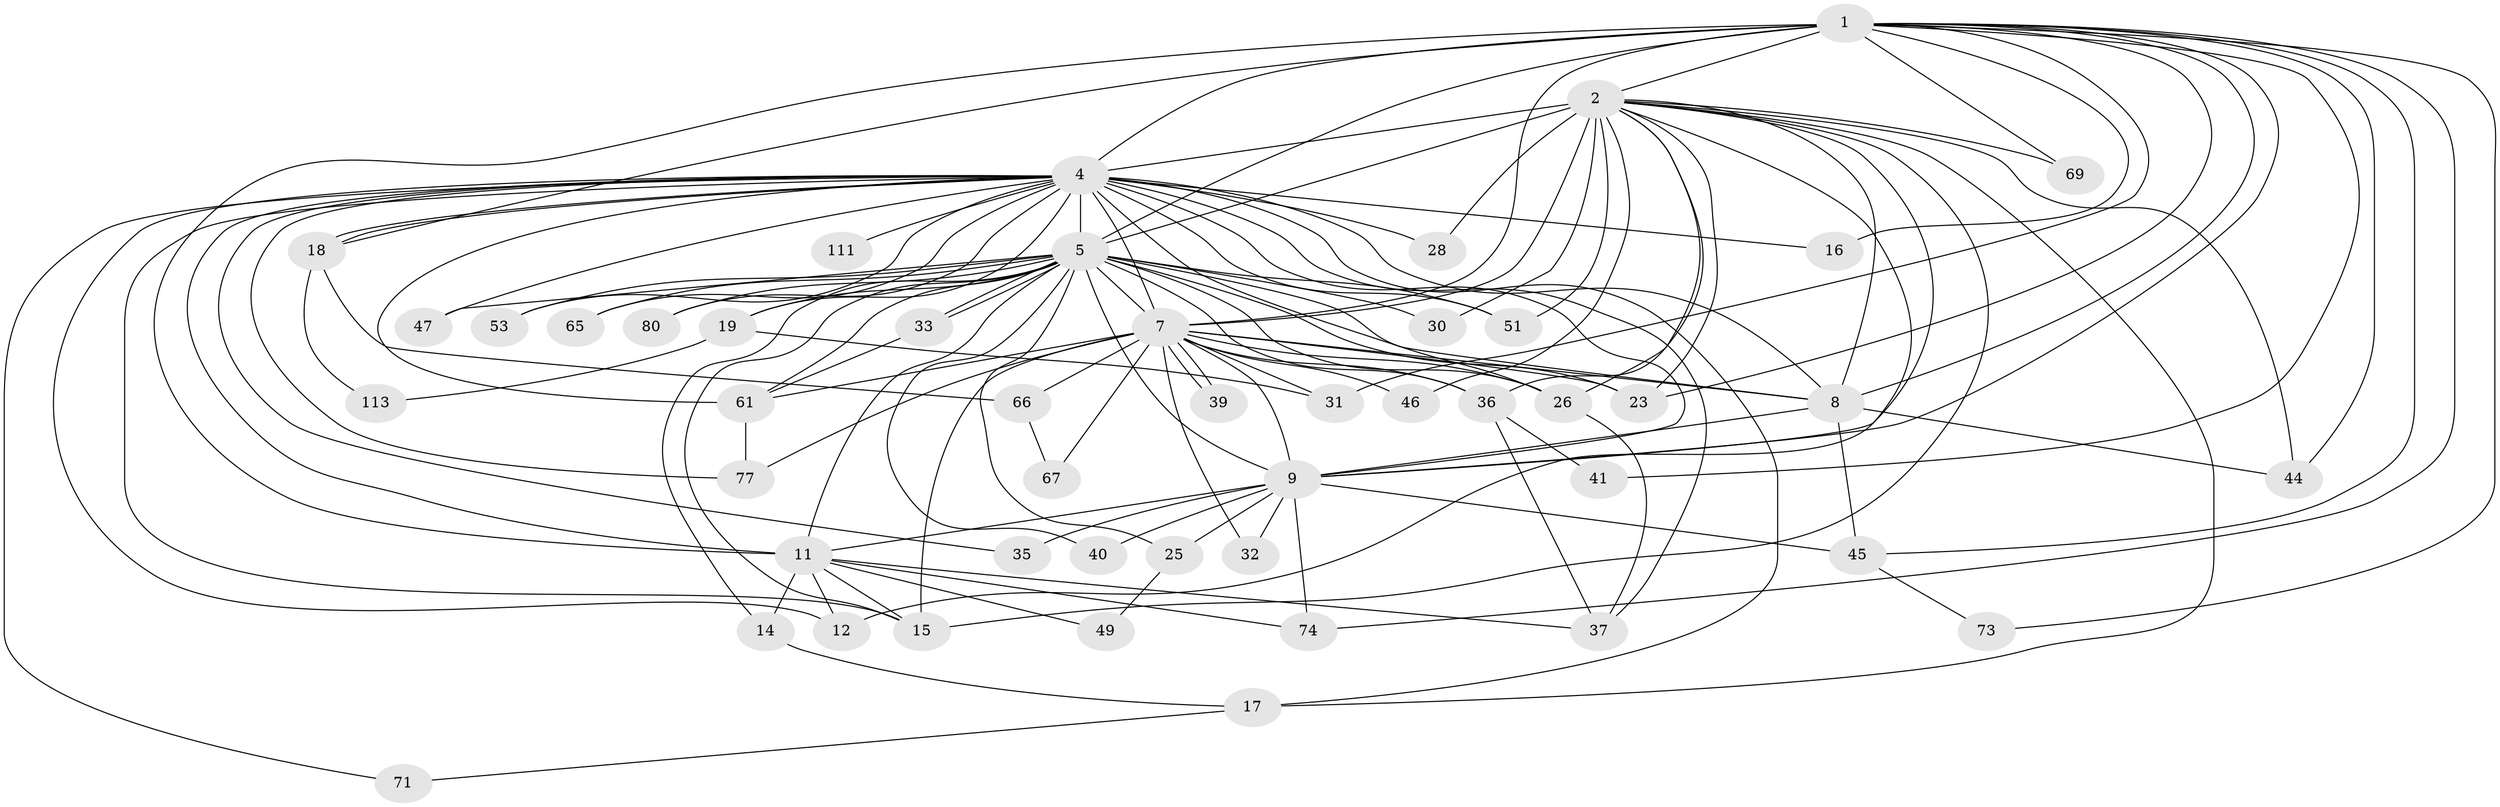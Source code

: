 // original degree distribution, {22: 0.01652892561983471, 20: 0.008264462809917356, 24: 0.024793388429752067, 26: 0.008264462809917356, 13: 0.008264462809917356, 18: 0.008264462809917356, 34: 0.008264462809917356, 12: 0.008264462809917356, 4: 0.0743801652892562, 2: 0.5785123966942148, 3: 0.19008264462809918, 6: 0.024793388429752067, 5: 0.024793388429752067, 10: 0.008264462809917356, 7: 0.008264462809917356}
// Generated by graph-tools (version 1.1) at 2025/17/03/04/25 18:17:27]
// undirected, 48 vertices, 125 edges
graph export_dot {
graph [start="1"]
  node [color=gray90,style=filled];
  1 [super="+22+20"];
  2 [super="+3+86+63+104+13"];
  4 [super="+6+48"];
  5 [super="+76+10+54+68"];
  7 [super="+27+50+102"];
  8;
  9;
  11 [super="+29+93+94+82+38+21+62"];
  12;
  14;
  15;
  16;
  17 [super="+116"];
  18;
  19;
  23 [super="+115"];
  25;
  26 [super="+56+92+57+75"];
  28 [super="+79"];
  30;
  31 [super="+87"];
  32;
  33;
  35;
  36 [super="+43"];
  37 [super="+114"];
  39;
  40;
  41;
  44 [super="+59"];
  45 [super="+58+70"];
  46;
  47 [super="+60"];
  49;
  51 [super="+83"];
  53;
  61 [super="+100+107"];
  65;
  66 [super="+101"];
  67;
  69;
  71;
  73;
  74 [super="+106"];
  77;
  80;
  111;
  113;
  1 -- 2 [weight=2];
  1 -- 4 [weight=3];
  1 -- 5 [weight=3];
  1 -- 7;
  1 -- 8;
  1 -- 9;
  1 -- 16;
  1 -- 23;
  1 -- 31;
  1 -- 41;
  1 -- 69;
  1 -- 73;
  1 -- 74;
  1 -- 44;
  1 -- 45;
  1 -- 11;
  1 -- 18;
  2 -- 4 [weight=4];
  2 -- 5 [weight=12];
  2 -- 7 [weight=3];
  2 -- 8 [weight=2];
  2 -- 9 [weight=2];
  2 -- 15;
  2 -- 26 [weight=4];
  2 -- 69;
  2 -- 17;
  2 -- 28;
  2 -- 30;
  2 -- 44;
  2 -- 46;
  2 -- 51 [weight=3];
  2 -- 23;
  2 -- 36;
  2 -- 12;
  4 -- 5 [weight=8];
  4 -- 7 [weight=3];
  4 -- 8 [weight=2];
  4 -- 9 [weight=2];
  4 -- 16;
  4 -- 18;
  4 -- 18;
  4 -- 47 [weight=2];
  4 -- 53;
  4 -- 61;
  4 -- 71;
  4 -- 77;
  4 -- 80;
  4 -- 111 [weight=2];
  4 -- 11 [weight=3];
  4 -- 65;
  4 -- 12;
  4 -- 15;
  4 -- 17;
  4 -- 19;
  4 -- 28 [weight=2];
  4 -- 35;
  4 -- 37;
  4 -- 51;
  4 -- 26;
  5 -- 7 [weight=2];
  5 -- 8 [weight=2];
  5 -- 9 [weight=3];
  5 -- 14;
  5 -- 23 [weight=2];
  5 -- 33;
  5 -- 33;
  5 -- 36 [weight=3];
  5 -- 40;
  5 -- 61;
  5 -- 11 [weight=4];
  5 -- 65;
  5 -- 80;
  5 -- 19;
  5 -- 25 [weight=2];
  5 -- 26 [weight=4];
  5 -- 30;
  5 -- 47;
  5 -- 51 [weight=2];
  5 -- 53;
  5 -- 15;
  7 -- 8 [weight=2];
  7 -- 9;
  7 -- 31;
  7 -- 32;
  7 -- 39;
  7 -- 39;
  7 -- 46;
  7 -- 66 [weight=2];
  7 -- 67;
  7 -- 77;
  7 -- 61;
  7 -- 36;
  7 -- 15 [weight=2];
  7 -- 23;
  7 -- 26;
  8 -- 9;
  8 -- 45 [weight=2];
  8 -- 44;
  9 -- 11;
  9 -- 25;
  9 -- 32;
  9 -- 35;
  9 -- 40;
  9 -- 45 [weight=2];
  9 -- 74;
  11 -- 14;
  11 -- 37;
  11 -- 49;
  11 -- 74;
  11 -- 15;
  11 -- 12;
  14 -- 17;
  17 -- 71;
  18 -- 66;
  18 -- 113;
  19 -- 113;
  19 -- 31;
  25 -- 49;
  26 -- 37;
  33 -- 61 [weight=2];
  36 -- 41;
  36 -- 37;
  45 -- 73;
  61 -- 77;
  66 -- 67;
}
